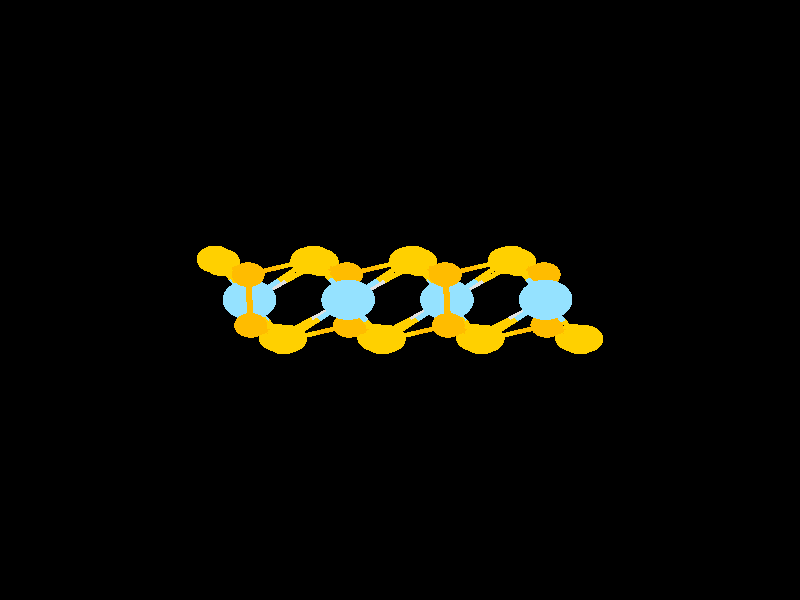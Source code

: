 #include "colors.inc"
#include "finish.inc"

global_settings {assumed_gamma 1 max_trace_level 6}
background {color White transmit 1.0}
camera {orthographic
  right -26.25*x up 26.25*y
  direction 1.00*z
  location <0,0,50.00> look_at <0,0,0>}


light_source {<  2.00,   3.00,  40.00> color White
  area_light <0.70, 0, 0>, <0, 0.70, 0>, 3, 3
  adaptive 1 jitter}
// no fog
#declare simple = finish {phong 0.7}
#declare pale = finish {ambient 0.5 diffuse 0.85 roughness 0.001 specular 0.200 }
#declare intermediate = finish {ambient 0.3 diffuse 0.6 specular 0.1 roughness 0.04}
#declare vmd = finish {ambient 0.0 diffuse 0.65 phong 0.1 phong_size 40.0 specular 0.5 }
#declare jmol = finish {ambient 0.2 diffuse 0.6 specular 1 roughness 0.001 metallic}
#declare ase2 = finish {ambient 0.05 brilliance 3 diffuse 0.6 metallic specular 0.7 roughness 0.04 reflection 0.15}
#declare ase3 = finish {ambient 0.15 brilliance 2 diffuse 0.6 metallic specular 1.0 roughness 0.001 reflection 0.0}
#declare glass = finish {ambient 0.05 diffuse 0.3 specular 1.0 roughness 0.001}
#declare glass2 = finish {ambient 0.01 diffuse 0.3 specular 1.0 reflection 0.25 roughness 0.001}
#declare Rcell = 0.000;
#declare Rbond = 0.100;

#macro atom(LOC, R, COL, TRANS, FIN)
  sphere{LOC, R texture{pigment{color COL transmit TRANS} finish{FIN}}}
#end
#macro constrain(LOC, R, COL, TRANS FIN)
union{torus{R, Rcell rotate 45*z texture{pigment{color COL transmit TRANS} finish{FIN}}}
     torus{R, Rcell rotate -45*z texture{pigment{color COL transmit TRANS} finish{FIN}}}
     translate LOC}
#end

cylinder {<-12.50, -12.50,  -0.00>, < 12.50, -12.50,  -0.00>, Rcell pigment {Black}}
cylinder {<-12.50, -12.50, -25.00>, < 12.50, -12.50, -25.00>, Rcell pigment {Black}}
cylinder {<-12.50,  12.50, -25.00>, < 12.50,  12.50, -25.00>, Rcell pigment {Black}}
cylinder {<-12.50,  12.50,   0.00>, < 12.50,  12.50,   0.00>, Rcell pigment {Black}}
cylinder {<-12.50, -12.50,  -0.00>, <-12.50, -12.50, -25.00>, Rcell pigment {Black}}
cylinder {< 12.50, -12.50,  -0.00>, < 12.50, -12.50, -25.00>, Rcell pigment {Black}}
cylinder {< 12.50,  12.50,   0.00>, < 12.50,  12.50, -25.00>, Rcell pigment {Black}}
cylinder {<-12.50,  12.50,   0.00>, <-12.50,  12.50, -25.00>, Rcell pigment {Black}}
cylinder {<-12.50, -12.50,  -0.00>, <-12.50,  12.50,   0.00>, Rcell pigment {Black}}
cylinder {< 12.50, -12.50,  -0.00>, < 12.50,  12.50,   0.00>, Rcell pigment {Black}}
cylinder {< 12.50, -12.50, -25.00>, < 12.50,  12.50, -25.00>, Rcell pigment {Black}}
cylinder {<-12.50, -12.50, -25.00>, <-12.50,  12.50, -25.00>, Rcell pigment {Black}}
atom(< -4.98,   1.11,  -9.63>, 0.54, rgb <1.00, 0.50, 0.00>, 0.0, ase3) // #0
atom(< -4.90,  -1.11,  -9.62>, 0.54, rgb <1.00, 0.50, 0.00>, 0.0, ase3) // #1
atom(< -1.70,   0.01,  -7.97>, 0.88, rgb <0.30, 0.76, 1.00>, 0.0, ase3) // #2
atom(<  1.49,   1.11,  -9.63>, 0.54, rgb <1.00, 0.50, 0.00>, 0.0, ase3) // #3
atom(<  1.58,  -1.11,  -9.62>, 0.54, rgb <1.00, 0.50, 0.00>, 0.0, ase3) // #4
atom(< -4.94,   0.01, -13.47>, 0.88, rgb <0.30, 0.76, 1.00>, 0.0, ase3) // #5
atom(< -5.85,   1.65, -11.61>, 0.60, rgb <1.00, 0.63, 0.00>, 0.0, ase3) // #6
atom(< -1.70,  -0.01, -11.19>, 0.72, rgb <0.75, 0.75, 0.75>, 0.0, ase3) // #7
atom(< -2.83,   1.78,  -9.36>, 0.60, rgb <1.00, 0.63, 0.00>, 0.0, ase3) // #8
atom(<  0.24,   1.72,  -7.90>, 0.60, rgb <1.00, 0.63, 0.00>, 0.0, ase3) // #9
atom(< -0.57,  -1.78,  -9.35>, 0.60, rgb <1.00, 0.63, 0.00>, 0.0, ase3) // #10
atom(< -4.04,  -1.65, -11.61>, 0.60, rgb <1.00, 0.63, 0.00>, 0.0, ase3) // #11
atom(< -3.65,  -1.70,  -7.89>, 0.60, rgb <1.00, 0.63, 0.00>, 0.0, ase3) // #12
atom(< -1.75,   1.11, -15.12>, 0.54, rgb <1.00, 0.50, 0.00>, 0.0, ase3) // #13
atom(< -1.66,  -1.11, -15.12>, 0.54, rgb <1.00, 0.50, 0.00>, 0.0, ase3) // #14
atom(< -4.94,  -0.01, -16.68>, 0.72, rgb <0.75, 0.75, 0.75>, 0.0, ase3) // #15
atom(< -6.07,   1.78, -14.86>, 0.60, rgb <1.00, 0.63, 0.00>, 0.0, ase3) // #16
atom(< -3.00,   1.72, -13.40>, 0.60, rgb <1.00, 0.63, 0.00>, 0.0, ase3) // #17
atom(< -3.81,  -1.78, -14.85>, 0.60, rgb <1.00, 0.63, 0.00>, 0.0, ase3) // #18
atom(<  4.78,   0.01,  -7.97>, 0.88, rgb <0.30, 0.76, 1.00>, 0.0, ase3) // #19
atom(<  1.54,   0.01, -13.47>, 0.88, rgb <0.30, 0.76, 1.00>, 0.0, ase3) // #20
atom(<  0.63,   1.65, -11.61>, 0.60, rgb <1.00, 0.63, 0.00>, 0.0, ase3) // #21
atom(<  4.78,  -0.01, -11.18>, 0.72, rgb <0.75, 0.75, 0.75>, 0.0, ase3) // #22
atom(<  3.65,   1.78,  -9.36>, 0.60, rgb <1.00, 0.63, 0.00>, 0.0, ase3) // #23
atom(<  5.91,  -1.78,  -9.35>, 0.60, rgb <1.00, 0.63, 0.00>, 0.0, ase3) // #24
atom(<  2.44,  -1.65, -11.61>, 0.60, rgb <1.00, 0.63, 0.00>, 0.0, ase3) // #25
atom(<  2.83,  -1.70,  -7.89>, 0.60, rgb <1.00, 0.63, 0.00>, 0.0, ase3) // #26
atom(<  4.73,   1.11, -15.12>, 0.54, rgb <1.00, 0.50, 0.00>, 0.0, ase3) // #27
atom(<  4.82,  -1.11, -15.12>, 0.54, rgb <1.00, 0.50, 0.00>, 0.0, ase3) // #28
atom(< -2.61,   1.65, -17.11>, 0.60, rgb <1.00, 0.63, 0.00>, 0.0, ase3) // #29
atom(<  1.54,  -0.01, -16.68>, 0.72, rgb <0.75, 0.75, 0.75>, 0.0, ase3) // #30
atom(<  0.41,   1.78, -14.86>, 0.60, rgb <1.00, 0.63, 0.00>, 0.0, ase3) // #31
atom(<  3.48,   1.72, -13.39>, 0.60, rgb <1.00, 0.63, 0.00>, 0.0, ase3) // #32
atom(<  2.67,  -1.78, -14.85>, 0.60, rgb <1.00, 0.63, 0.00>, 0.0, ase3) // #33
atom(< -0.80,  -1.65, -17.10>, 0.60, rgb <1.00, 0.63, 0.00>, 0.0, ase3) // #34
atom(< -0.41,  -1.70, -13.39>, 0.60, rgb <1.00, 0.63, 0.00>, 0.0, ase3) // #35
atom(<  3.87,   1.65, -17.11>, 0.60, rgb <1.00, 0.63, 0.00>, 0.0, ase3) // #36
atom(<  5.68,  -1.65, -17.10>, 0.60, rgb <1.00, 0.63, 0.00>, 0.0, ase3) // #37
atom(<  6.07,  -1.70, -13.39>, 0.60, rgb <1.00, 0.63, 0.00>, 0.0, ase3) // #38
cylinder {< -4.98,   1.11,  -9.63>, < -4.94,   0.00,  -9.63>, Rbond texture{pigment {color rgb <1.00, 0.50, 0.00> transmit 0.0} finish{ase3}}}
cylinder {< -4.90,  -1.11,  -9.62>, < -4.94,   0.00,  -9.63>, Rbond texture{pigment {color rgb <1.00, 0.50, 0.00> transmit 0.0} finish{ase3}}}
cylinder {< -4.98,   1.11,  -9.63>, < -3.91,   1.45,  -9.50>, Rbond texture{pigment {color rgb <1.00, 0.50, 0.00> transmit 0.0} finish{ase3}}}
cylinder {< -2.83,   1.78,  -9.36>, < -3.91,   1.45,  -9.50>, Rbond texture{pigment {color rgb <1.00, 0.63, 0.00> transmit 0.0} finish{ase3}}}
cylinder {< -4.98,   1.11,  -9.63>, < -5.42,   1.38, -10.62>, Rbond texture{pigment {color rgb <1.00, 0.50, 0.00> transmit 0.0} finish{ase3}}}
cylinder {< -5.85,   1.65, -11.61>, < -5.42,   1.38, -10.62>, Rbond texture{pigment {color rgb <1.00, 0.63, 0.00> transmit 0.0} finish{ase3}}}
cylinder {< -4.90,  -1.11,  -9.62>, < -4.27,  -1.40,  -8.76>, Rbond texture{pigment {color rgb <1.00, 0.50, 0.00> transmit 0.0} finish{ase3}}}
cylinder {< -3.65,  -1.70,  -7.89>, < -4.27,  -1.40,  -8.76>, Rbond texture{pigment {color rgb <1.00, 0.63, 0.00> transmit 0.0} finish{ase3}}}
cylinder {< -4.90,  -1.11,  -9.62>, < -4.47,  -1.38, -10.62>, Rbond texture{pigment {color rgb <1.00, 0.50, 0.00> transmit 0.0} finish{ase3}}}
cylinder {< -4.04,  -1.65, -11.61>, < -4.47,  -1.38, -10.62>, Rbond texture{pigment {color rgb <1.00, 0.63, 0.00> transmit 0.0} finish{ase3}}}
cylinder {< -1.70,   0.01,  -7.97>, < -1.14,  -0.89,  -8.66>, Rbond texture{pigment {color rgb <0.30, 0.76, 1.00> transmit 0.0} finish{ase3}}}
cylinder {< -0.57,  -1.78,  -9.35>, < -1.14,  -0.89,  -8.66>, Rbond texture{pigment {color rgb <1.00, 0.63, 0.00> transmit 0.0} finish{ase3}}}
cylinder {< -1.70,   0.01,  -7.97>, < -2.27,   0.89,  -8.67>, Rbond texture{pigment {color rgb <0.30, 0.76, 1.00> transmit 0.0} finish{ase3}}}
cylinder {< -2.83,   1.78,  -9.36>, < -2.27,   0.89,  -8.67>, Rbond texture{pigment {color rgb <1.00, 0.63, 0.00> transmit 0.0} finish{ase3}}}
cylinder {< -1.70,   0.01,  -7.97>, < -2.67,  -0.85,  -7.93>, Rbond texture{pigment {color rgb <0.30, 0.76, 1.00> transmit 0.0} finish{ase3}}}
cylinder {< -3.65,  -1.70,  -7.89>, < -2.67,  -0.85,  -7.93>, Rbond texture{pigment {color rgb <1.00, 0.63, 0.00> transmit 0.0} finish{ase3}}}
cylinder {< -1.70,   0.01,  -7.97>, < -1.70,  -0.00,  -9.58>, Rbond texture{pigment {color rgb <0.30, 0.76, 1.00> transmit 0.0} finish{ase3}}}
cylinder {< -1.70,  -0.01, -11.19>, < -1.70,  -0.00,  -9.58>, Rbond texture{pigment {color rgb <0.75, 0.75, 0.75> transmit 0.0} finish{ase3}}}
cylinder {< -1.70,   0.01,  -7.97>, < -0.73,   0.86,  -7.94>, Rbond texture{pigment {color rgb <0.30, 0.76, 1.00> transmit 0.0} finish{ase3}}}
cylinder {<  0.24,   1.72,  -7.90>, < -0.73,   0.86,  -7.94>, Rbond texture{pigment {color rgb <1.00, 0.63, 0.00> transmit 0.0} finish{ase3}}}
cylinder {<  1.49,   1.11,  -9.63>, <  0.87,   1.42,  -8.76>, Rbond texture{pigment {color rgb <1.00, 0.50, 0.00> transmit 0.0} finish{ase3}}}
cylinder {<  0.24,   1.72,  -7.90>, <  0.87,   1.42,  -8.76>, Rbond texture{pigment {color rgb <1.00, 0.63, 0.00> transmit 0.0} finish{ase3}}}
cylinder {<  1.49,   1.11,  -9.63>, <  2.57,   1.45,  -9.49>, Rbond texture{pigment {color rgb <1.00, 0.50, 0.00> transmit 0.0} finish{ase3}}}
cylinder {<  3.65,   1.78,  -9.36>, <  2.57,   1.45,  -9.49>, Rbond texture{pigment {color rgb <1.00, 0.63, 0.00> transmit 0.0} finish{ase3}}}
cylinder {<  1.49,   1.11,  -9.63>, <  1.54,   0.00,  -9.62>, Rbond texture{pigment {color rgb <1.00, 0.50, 0.00> transmit 0.0} finish{ase3}}}
cylinder {<  1.58,  -1.11,  -9.62>, <  1.54,   0.00,  -9.62>, Rbond texture{pigment {color rgb <1.00, 0.50, 0.00> transmit 0.0} finish{ase3}}}
cylinder {<  1.49,   1.11,  -9.63>, <  1.06,   1.38, -10.62>, Rbond texture{pigment {color rgb <1.00, 0.50, 0.00> transmit 0.0} finish{ase3}}}
cylinder {<  0.63,   1.65, -11.61>, <  1.06,   1.38, -10.62>, Rbond texture{pigment {color rgb <1.00, 0.63, 0.00> transmit 0.0} finish{ase3}}}
cylinder {<  1.58,  -1.11,  -9.62>, <  0.51,  -1.44,  -9.49>, Rbond texture{pigment {color rgb <1.00, 0.50, 0.00> transmit 0.0} finish{ase3}}}
cylinder {< -0.57,  -1.78,  -9.35>, <  0.51,  -1.44,  -9.49>, Rbond texture{pigment {color rgb <1.00, 0.63, 0.00> transmit 0.0} finish{ase3}}}
cylinder {<  1.58,  -1.11,  -9.62>, <  2.21,  -1.40,  -8.76>, Rbond texture{pigment {color rgb <1.00, 0.50, 0.00> transmit 0.0} finish{ase3}}}
cylinder {<  2.83,  -1.70,  -7.89>, <  2.21,  -1.40,  -8.76>, Rbond texture{pigment {color rgb <1.00, 0.63, 0.00> transmit 0.0} finish{ase3}}}
cylinder {<  1.58,  -1.11,  -9.62>, <  2.01,  -1.38, -10.61>, Rbond texture{pigment {color rgb <1.00, 0.50, 0.00> transmit 0.0} finish{ase3}}}
cylinder {<  2.44,  -1.65, -11.61>, <  2.01,  -1.38, -10.61>, Rbond texture{pigment {color rgb <1.00, 0.63, 0.00> transmit 0.0} finish{ase3}}}
cylinder {< -4.94,   0.01, -13.47>, < -5.40,   0.83, -12.54>, Rbond texture{pigment {color rgb <0.30, 0.76, 1.00> transmit 0.0} finish{ase3}}}
cylinder {< -5.85,   1.65, -11.61>, < -5.40,   0.83, -12.54>, Rbond texture{pigment {color rgb <1.00, 0.63, 0.00> transmit 0.0} finish{ase3}}}
cylinder {< -4.94,   0.01, -13.47>, < -4.49,  -0.82, -12.54>, Rbond texture{pigment {color rgb <0.30, 0.76, 1.00> transmit 0.0} finish{ase3}}}
cylinder {< -4.04,  -1.65, -11.61>, < -4.49,  -0.82, -12.54>, Rbond texture{pigment {color rgb <1.00, 0.63, 0.00> transmit 0.0} finish{ase3}}}
cylinder {< -4.94,   0.01, -13.47>, < -3.97,   0.86, -13.43>, Rbond texture{pigment {color rgb <0.30, 0.76, 1.00> transmit 0.0} finish{ase3}}}
cylinder {< -3.00,   1.72, -13.40>, < -3.97,   0.86, -13.43>, Rbond texture{pigment {color rgb <1.00, 0.63, 0.00> transmit 0.0} finish{ase3}}}
cylinder {< -4.94,   0.01, -13.47>, < -4.38,  -0.89, -14.16>, Rbond texture{pigment {color rgb <0.30, 0.76, 1.00> transmit 0.0} finish{ase3}}}
cylinder {< -3.81,  -1.78, -14.85>, < -4.38,  -0.89, -14.16>, Rbond texture{pigment {color rgb <1.00, 0.63, 0.00> transmit 0.0} finish{ase3}}}
cylinder {< -4.94,   0.01, -13.47>, < -5.51,   0.89, -14.17>, Rbond texture{pigment {color rgb <0.30, 0.76, 1.00> transmit 0.0} finish{ase3}}}
cylinder {< -6.07,   1.78, -14.86>, < -5.51,   0.89, -14.17>, Rbond texture{pigment {color rgb <1.00, 0.63, 0.00> transmit 0.0} finish{ase3}}}
cylinder {< -4.94,   0.01, -13.47>, < -4.94,  -0.00, -15.08>, Rbond texture{pigment {color rgb <0.30, 0.76, 1.00> transmit 0.0} finish{ase3}}}
cylinder {< -4.94,  -0.01, -16.68>, < -4.94,  -0.00, -15.08>, Rbond texture{pigment {color rgb <0.75, 0.75, 0.75> transmit 0.0} finish{ase3}}}
cylinder {< -1.70,  -0.01, -11.19>, < -1.13,  -0.89, -10.27>, Rbond texture{pigment {color rgb <0.75, 0.75, 0.75> transmit 0.0} finish{ase3}}}
cylinder {< -0.57,  -1.78,  -9.35>, < -1.13,  -0.89, -10.27>, Rbond texture{pigment {color rgb <1.00, 0.63, 0.00> transmit 0.0} finish{ase3}}}
cylinder {< -1.70,  -0.01, -11.19>, < -2.26,   0.88, -10.27>, Rbond texture{pigment {color rgb <0.75, 0.75, 0.75> transmit 0.0} finish{ase3}}}
cylinder {< -2.83,   1.78,  -9.36>, < -2.26,   0.88, -10.27>, Rbond texture{pigment {color rgb <1.00, 0.63, 0.00> transmit 0.0} finish{ase3}}}
cylinder {< -1.70,  -0.01, -11.19>, < -2.87,  -0.83, -11.40>, Rbond texture{pigment {color rgb <0.75, 0.75, 0.75> transmit 0.0} finish{ase3}}}
cylinder {< -4.04,  -1.65, -11.61>, < -2.87,  -0.83, -11.40>, Rbond texture{pigment {color rgb <1.00, 0.63, 0.00> transmit 0.0} finish{ase3}}}
cylinder {< -1.70,  -0.01, -11.19>, < -0.53,   0.82, -11.40>, Rbond texture{pigment {color rgb <0.75, 0.75, 0.75> transmit 0.0} finish{ase3}}}
cylinder {<  0.63,   1.65, -11.61>, < -0.53,   0.82, -11.40>, Rbond texture{pigment {color rgb <1.00, 0.63, 0.00> transmit 0.0} finish{ase3}}}
cylinder {< -1.75,   1.11, -15.12>, < -2.37,   1.42, -14.26>, Rbond texture{pigment {color rgb <1.00, 0.50, 0.00> transmit 0.0} finish{ase3}}}
cylinder {< -3.00,   1.72, -13.40>, < -2.37,   1.42, -14.26>, Rbond texture{pigment {color rgb <1.00, 0.63, 0.00> transmit 0.0} finish{ase3}}}
cylinder {< -1.75,   1.11, -15.12>, < -2.18,   1.38, -16.12>, Rbond texture{pigment {color rgb <1.00, 0.50, 0.00> transmit 0.0} finish{ase3}}}
cylinder {< -2.61,   1.65, -17.11>, < -2.18,   1.38, -16.12>, Rbond texture{pigment {color rgb <1.00, 0.63, 0.00> transmit 0.0} finish{ase3}}}
cylinder {< -1.75,   1.11, -15.12>, < -1.70,   0.00, -15.12>, Rbond texture{pigment {color rgb <1.00, 0.50, 0.00> transmit 0.0} finish{ase3}}}
cylinder {< -1.66,  -1.11, -15.12>, < -1.70,   0.00, -15.12>, Rbond texture{pigment {color rgb <1.00, 0.50, 0.00> transmit 0.0} finish{ase3}}}
cylinder {< -1.75,   1.11, -15.12>, < -0.67,   1.45, -14.99>, Rbond texture{pigment {color rgb <1.00, 0.50, 0.00> transmit 0.0} finish{ase3}}}
cylinder {<  0.41,   1.78, -14.86>, < -0.67,   1.45, -14.99>, Rbond texture{pigment {color rgb <1.00, 0.63, 0.00> transmit 0.0} finish{ase3}}}
cylinder {< -1.66,  -1.11, -15.12>, < -1.03,  -1.40, -14.25>, Rbond texture{pigment {color rgb <1.00, 0.50, 0.00> transmit 0.0} finish{ase3}}}
cylinder {< -0.41,  -1.70, -13.39>, < -1.03,  -1.40, -14.25>, Rbond texture{pigment {color rgb <1.00, 0.63, 0.00> transmit 0.0} finish{ase3}}}
cylinder {< -1.66,  -1.11, -15.12>, < -2.74,  -1.44, -14.98>, Rbond texture{pigment {color rgb <1.00, 0.50, 0.00> transmit 0.0} finish{ase3}}}
cylinder {< -3.81,  -1.78, -14.85>, < -2.74,  -1.44, -14.98>, Rbond texture{pigment {color rgb <1.00, 0.63, 0.00> transmit 0.0} finish{ase3}}}
cylinder {< -1.66,  -1.11, -15.12>, < -1.23,  -1.38, -16.11>, Rbond texture{pigment {color rgb <1.00, 0.50, 0.00> transmit 0.0} finish{ase3}}}
cylinder {< -0.80,  -1.65, -17.10>, < -1.23,  -1.38, -16.11>, Rbond texture{pigment {color rgb <1.00, 0.63, 0.00> transmit 0.0} finish{ase3}}}
cylinder {< -4.94,  -0.01, -16.68>, < -3.77,   0.82, -16.90>, Rbond texture{pigment {color rgb <0.75, 0.75, 0.75> transmit 0.0} finish{ase3}}}
cylinder {< -2.61,   1.65, -17.11>, < -3.77,   0.82, -16.90>, Rbond texture{pigment {color rgb <1.00, 0.63, 0.00> transmit 0.0} finish{ase3}}}
cylinder {< -4.94,  -0.01, -16.68>, < -4.37,  -0.89, -15.77>, Rbond texture{pigment {color rgb <0.75, 0.75, 0.75> transmit 0.0} finish{ase3}}}
cylinder {< -3.81,  -1.78, -14.85>, < -4.37,  -0.89, -15.77>, Rbond texture{pigment {color rgb <1.00, 0.63, 0.00> transmit 0.0} finish{ase3}}}
cylinder {< -4.94,  -0.01, -16.68>, < -5.50,   0.88, -15.77>, Rbond texture{pigment {color rgb <0.75, 0.75, 0.75> transmit 0.0} finish{ase3}}}
cylinder {< -6.07,   1.78, -14.86>, < -5.50,   0.88, -15.77>, Rbond texture{pigment {color rgb <1.00, 0.63, 0.00> transmit 0.0} finish{ase3}}}
cylinder {<  4.78,   0.01,  -7.97>, <  3.81,  -0.85,  -7.93>, Rbond texture{pigment {color rgb <0.30, 0.76, 1.00> transmit 0.0} finish{ase3}}}
cylinder {<  2.83,  -1.70,  -7.89>, <  3.81,  -0.85,  -7.93>, Rbond texture{pigment {color rgb <1.00, 0.63, 0.00> transmit 0.0} finish{ase3}}}
cylinder {<  4.78,   0.01,  -7.97>, <  4.78,  -0.00,  -9.58>, Rbond texture{pigment {color rgb <0.30, 0.76, 1.00> transmit 0.0} finish{ase3}}}
cylinder {<  4.78,  -0.01, -11.18>, <  4.78,  -0.00,  -9.58>, Rbond texture{pigment {color rgb <0.75, 0.75, 0.75> transmit 0.0} finish{ase3}}}
cylinder {<  4.78,   0.01,  -7.97>, <  5.34,  -0.89,  -8.66>, Rbond texture{pigment {color rgb <0.30, 0.76, 1.00> transmit 0.0} finish{ase3}}}
cylinder {<  5.91,  -1.78,  -9.35>, <  5.34,  -0.89,  -8.66>, Rbond texture{pigment {color rgb <1.00, 0.63, 0.00> transmit 0.0} finish{ase3}}}
cylinder {<  4.78,   0.01,  -7.97>, <  4.21,   0.89,  -8.67>, Rbond texture{pigment {color rgb <0.30, 0.76, 1.00> transmit 0.0} finish{ase3}}}
cylinder {<  3.65,   1.78,  -9.36>, <  4.21,   0.89,  -8.67>, Rbond texture{pigment {color rgb <1.00, 0.63, 0.00> transmit 0.0} finish{ase3}}}
cylinder {<  1.54,   0.01, -13.47>, <  0.56,  -0.85, -13.43>, Rbond texture{pigment {color rgb <0.30, 0.76, 1.00> transmit 0.0} finish{ase3}}}
cylinder {< -0.41,  -1.70, -13.39>, <  0.56,  -0.85, -13.43>, Rbond texture{pigment {color rgb <1.00, 0.63, 0.00> transmit 0.0} finish{ase3}}}
cylinder {<  1.54,   0.01, -13.47>, <  1.99,  -0.82, -12.54>, Rbond texture{pigment {color rgb <0.30, 0.76, 1.00> transmit 0.0} finish{ase3}}}
cylinder {<  2.44,  -1.65, -11.61>, <  1.99,  -0.82, -12.54>, Rbond texture{pigment {color rgb <1.00, 0.63, 0.00> transmit 0.0} finish{ase3}}}
cylinder {<  1.54,   0.01, -13.47>, <  1.08,   0.83, -12.54>, Rbond texture{pigment {color rgb <0.30, 0.76, 1.00> transmit 0.0} finish{ase3}}}
cylinder {<  0.63,   1.65, -11.61>, <  1.08,   0.83, -12.54>, Rbond texture{pigment {color rgb <1.00, 0.63, 0.00> transmit 0.0} finish{ase3}}}
cylinder {<  1.54,   0.01, -13.47>, <  2.51,   0.86, -13.43>, Rbond texture{pigment {color rgb <0.30, 0.76, 1.00> transmit 0.0} finish{ase3}}}
cylinder {<  3.48,   1.72, -13.39>, <  2.51,   0.86, -13.43>, Rbond texture{pigment {color rgb <1.00, 0.63, 0.00> transmit 0.0} finish{ase3}}}
cylinder {<  1.54,   0.01, -13.47>, <  2.10,  -0.89, -14.16>, Rbond texture{pigment {color rgb <0.30, 0.76, 1.00> transmit 0.0} finish{ase3}}}
cylinder {<  2.67,  -1.78, -14.85>, <  2.10,  -0.89, -14.16>, Rbond texture{pigment {color rgb <1.00, 0.63, 0.00> transmit 0.0} finish{ase3}}}
cylinder {<  1.54,   0.01, -13.47>, <  1.54,  -0.00, -15.07>, Rbond texture{pigment {color rgb <0.30, 0.76, 1.00> transmit 0.0} finish{ase3}}}
cylinder {<  1.54,  -0.01, -16.68>, <  1.54,  -0.00, -15.07>, Rbond texture{pigment {color rgb <0.75, 0.75, 0.75> transmit 0.0} finish{ase3}}}
cylinder {<  1.54,   0.01, -13.47>, <  0.97,   0.89, -14.16>, Rbond texture{pigment {color rgb <0.30, 0.76, 1.00> transmit 0.0} finish{ase3}}}
cylinder {<  0.41,   1.78, -14.86>, <  0.97,   0.89, -14.16>, Rbond texture{pigment {color rgb <1.00, 0.63, 0.00> transmit 0.0} finish{ase3}}}
cylinder {<  4.78,  -0.01, -11.18>, <  3.61,  -0.83, -11.40>, Rbond texture{pigment {color rgb <0.75, 0.75, 0.75> transmit 0.0} finish{ase3}}}
cylinder {<  2.44,  -1.65, -11.61>, <  3.61,  -0.83, -11.40>, Rbond texture{pigment {color rgb <1.00, 0.63, 0.00> transmit 0.0} finish{ase3}}}
cylinder {<  4.78,  -0.01, -11.18>, <  5.35,  -0.89, -10.27>, Rbond texture{pigment {color rgb <0.75, 0.75, 0.75> transmit 0.0} finish{ase3}}}
cylinder {<  5.91,  -1.78,  -9.35>, <  5.35,  -0.89, -10.27>, Rbond texture{pigment {color rgb <1.00, 0.63, 0.00> transmit 0.0} finish{ase3}}}
cylinder {<  4.78,  -0.01, -11.18>, <  4.22,   0.88, -10.27>, Rbond texture{pigment {color rgb <0.75, 0.75, 0.75> transmit 0.0} finish{ase3}}}
cylinder {<  3.65,   1.78,  -9.36>, <  4.22,   0.88, -10.27>, Rbond texture{pigment {color rgb <1.00, 0.63, 0.00> transmit 0.0} finish{ase3}}}
cylinder {<  4.73,   1.11, -15.12>, <  4.30,   1.38, -16.11>, Rbond texture{pigment {color rgb <1.00, 0.50, 0.00> transmit 0.0} finish{ase3}}}
cylinder {<  3.87,   1.65, -17.11>, <  4.30,   1.38, -16.11>, Rbond texture{pigment {color rgb <1.00, 0.63, 0.00> transmit 0.0} finish{ase3}}}
cylinder {<  4.73,   1.11, -15.12>, <  4.11,   1.42, -14.26>, Rbond texture{pigment {color rgb <1.00, 0.50, 0.00> transmit 0.0} finish{ase3}}}
cylinder {<  3.48,   1.72, -13.39>, <  4.11,   1.42, -14.26>, Rbond texture{pigment {color rgb <1.00, 0.63, 0.00> transmit 0.0} finish{ase3}}}
cylinder {<  4.73,   1.11, -15.12>, <  4.77,   0.00, -15.12>, Rbond texture{pigment {color rgb <1.00, 0.50, 0.00> transmit 0.0} finish{ase3}}}
cylinder {<  4.82,  -1.11, -15.12>, <  4.77,   0.00, -15.12>, Rbond texture{pigment {color rgb <1.00, 0.50, 0.00> transmit 0.0} finish{ase3}}}
cylinder {<  4.82,  -1.11, -15.12>, <  5.44,  -1.40, -14.25>, Rbond texture{pigment {color rgb <1.00, 0.50, 0.00> transmit 0.0} finish{ase3}}}
cylinder {<  6.07,  -1.70, -13.39>, <  5.44,  -1.40, -14.25>, Rbond texture{pigment {color rgb <1.00, 0.63, 0.00> transmit 0.0} finish{ase3}}}
cylinder {<  4.82,  -1.11, -15.12>, <  3.74,  -1.44, -14.98>, Rbond texture{pigment {color rgb <1.00, 0.50, 0.00> transmit 0.0} finish{ase3}}}
cylinder {<  2.67,  -1.78, -14.85>, <  3.74,  -1.44, -14.98>, Rbond texture{pigment {color rgb <1.00, 0.63, 0.00> transmit 0.0} finish{ase3}}}
cylinder {<  4.82,  -1.11, -15.12>, <  5.25,  -1.38, -16.11>, Rbond texture{pigment {color rgb <1.00, 0.50, 0.00> transmit 0.0} finish{ase3}}}
cylinder {<  5.68,  -1.65, -17.10>, <  5.25,  -1.38, -16.11>, Rbond texture{pigment {color rgb <1.00, 0.63, 0.00> transmit 0.0} finish{ase3}}}
cylinder {<  1.54,  -0.01, -16.68>, <  0.37,  -0.83, -16.89>, Rbond texture{pigment {color rgb <0.75, 0.75, 0.75> transmit 0.0} finish{ase3}}}
cylinder {< -0.80,  -1.65, -17.10>, <  0.37,  -0.83, -16.89>, Rbond texture{pigment {color rgb <1.00, 0.63, 0.00> transmit 0.0} finish{ase3}}}
cylinder {<  1.54,  -0.01, -16.68>, <  2.70,   0.82, -16.89>, Rbond texture{pigment {color rgb <0.75, 0.75, 0.75> transmit 0.0} finish{ase3}}}
cylinder {<  3.87,   1.65, -17.11>, <  2.70,   0.82, -16.89>, Rbond texture{pigment {color rgb <1.00, 0.63, 0.00> transmit 0.0} finish{ase3}}}
cylinder {<  1.54,  -0.01, -16.68>, <  2.10,  -0.89, -15.76>, Rbond texture{pigment {color rgb <0.75, 0.75, 0.75> transmit 0.0} finish{ase3}}}
cylinder {<  2.67,  -1.78, -14.85>, <  2.10,  -0.89, -15.76>, Rbond texture{pigment {color rgb <1.00, 0.63, 0.00> transmit 0.0} finish{ase3}}}
cylinder {<  1.54,  -0.01, -16.68>, <  0.97,   0.88, -15.77>, Rbond texture{pigment {color rgb <0.75, 0.75, 0.75> transmit 0.0} finish{ase3}}}
cylinder {<  0.41,   1.78, -14.86>, <  0.97,   0.88, -15.77>, Rbond texture{pigment {color rgb <1.00, 0.63, 0.00> transmit 0.0} finish{ase3}}}
// no constraints
